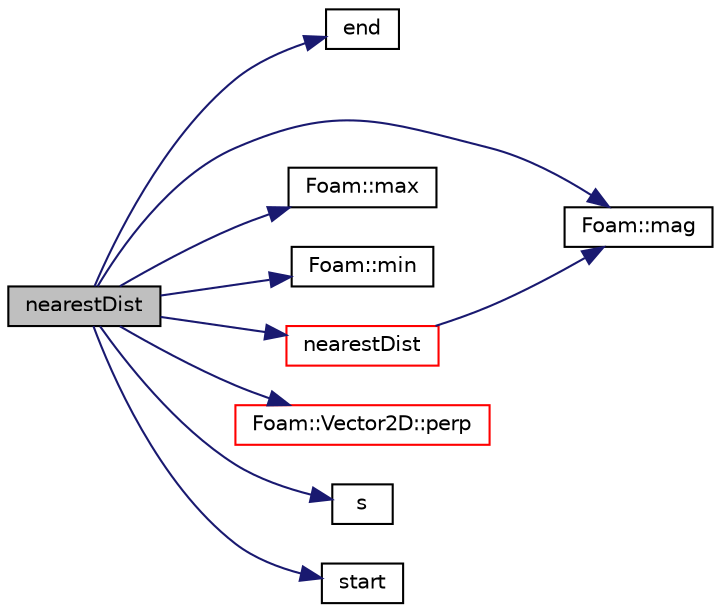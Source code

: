 digraph "nearestDist"
{
  bgcolor="transparent";
  edge [fontname="Helvetica",fontsize="10",labelfontname="Helvetica",labelfontsize="10"];
  node [fontname="Helvetica",fontsize="10",shape=record];
  rankdir="LR";
  Node1 [label="nearestDist",height=0.2,width=0.4,color="black", fillcolor="grey75", style="filled", fontcolor="black"];
  Node1 -> Node2 [color="midnightblue",fontsize="10",style="solid",fontname="Helvetica"];
  Node2 [label="end",height=0.2,width=0.4,color="black",URL="$a01359.html#ad14d1056bdcd20fb117b1c2bd2ca0677",tooltip="Return second vertex. "];
  Node1 -> Node3 [color="midnightblue",fontsize="10",style="solid",fontname="Helvetica"];
  Node3 [label="Foam::mag",height=0.2,width=0.4,color="black",URL="$a10936.html#a929da2a3fdcf3dacbbe0487d3a330dae"];
  Node1 -> Node4 [color="midnightblue",fontsize="10",style="solid",fontname="Helvetica"];
  Node4 [label="Foam::max",height=0.2,width=0.4,color="black",URL="$a10936.html#ac993e906cf2774ae77e666bc24e81733"];
  Node1 -> Node5 [color="midnightblue",fontsize="10",style="solid",fontname="Helvetica"];
  Node5 [label="Foam::min",height=0.2,width=0.4,color="black",URL="$a10936.html#a253e112ad2d56d96230ff39ea7f442dc"];
  Node1 -> Node6 [color="midnightblue",fontsize="10",style="solid",fontname="Helvetica"];
  Node6 [label="nearestDist",height=0.2,width=0.4,color="red",URL="$a01359.html#a5793126218bf0f619549fc69390a1b51",tooltip="Return nearest distance to line from a given point. "];
  Node6 -> Node3 [color="midnightblue",fontsize="10",style="solid",fontname="Helvetica"];
  Node1 -> Node7 [color="midnightblue",fontsize="10",style="solid",fontname="Helvetica"];
  Node7 [label="Foam::Vector2D::perp",height=0.2,width=0.4,color="red",URL="$a02906.html#a6a37d7c228cad7ed3933827e201bf5b5",tooltip="Perp dot product (dot product with perpendicular vector) "];
  Node1 -> Node8 [color="midnightblue",fontsize="10",style="solid",fontname="Helvetica"];
  Node8 [label="s",height=0.2,width=0.4,color="black",URL="$a04423.html#a6d6b99210a64ad23792eb7a3b0411c42"];
  Node1 -> Node9 [color="midnightblue",fontsize="10",style="solid",fontname="Helvetica"];
  Node9 [label="start",height=0.2,width=0.4,color="black",URL="$a01359.html#a064ea5f1013d2e9482fb85fa25b61501",tooltip="Return first vertex. "];
}
